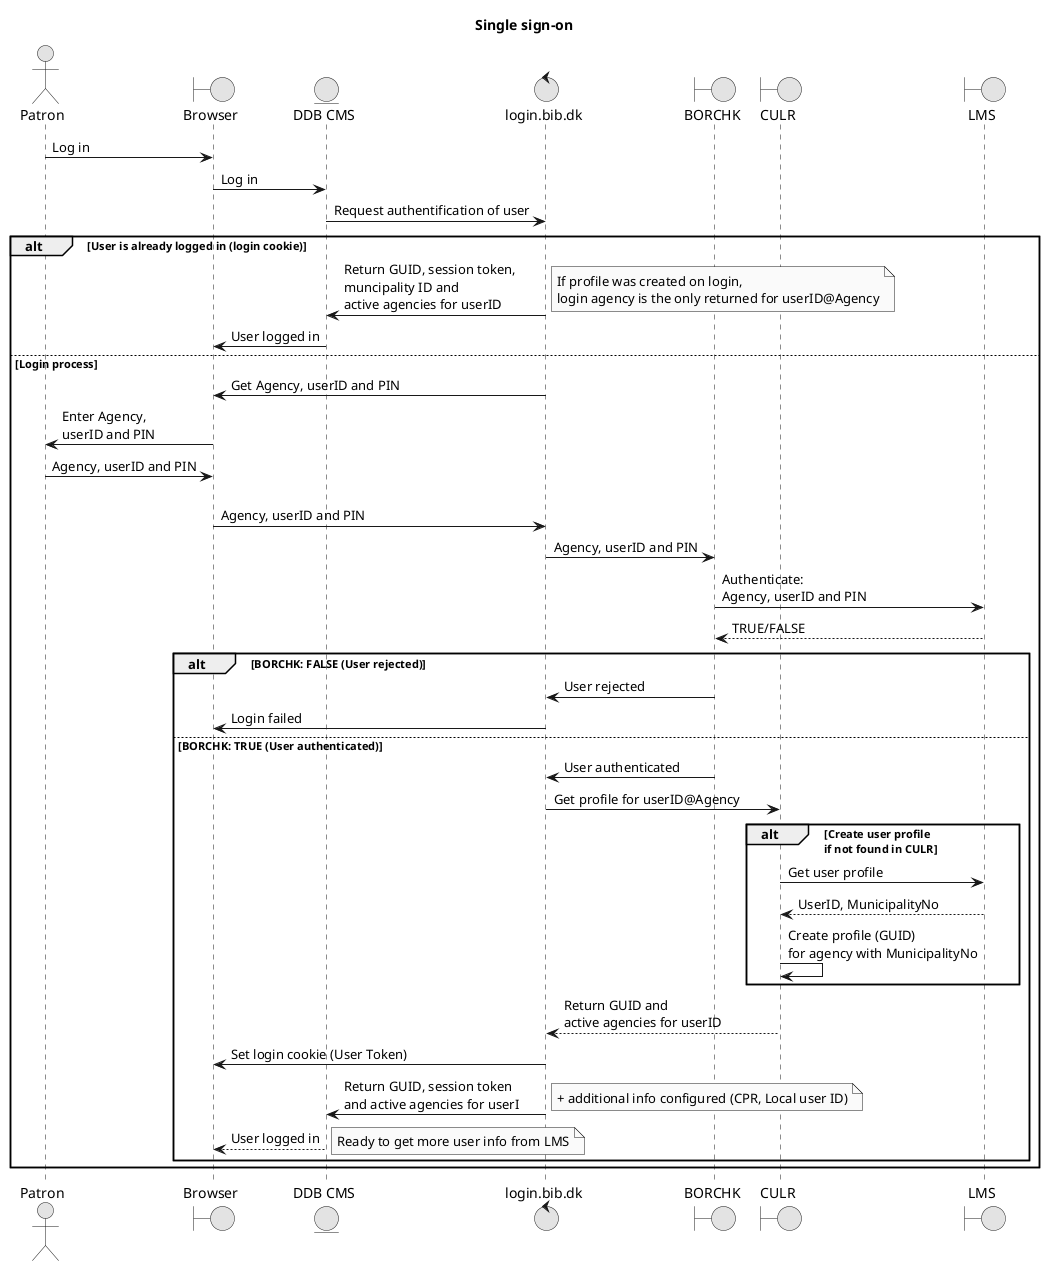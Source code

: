 @startuml

title Single sign-on

' Skinparams '
skinparam monochrome true

' Participants
actor Patron
boundary Browser
entity DDBCMS as "DDB CMS"
control login.bib.dk /' "AccessPlatform" '/
boundary BORCHK /' as "Borrower Check" '/
            
boundary CULR
boundary LMS /'as "Library Management System" '/

Patron->Browser: Log in
Browser->DDBCMS: Log in
DDBCMS->login.bib.dk: Request authentification of user

alt User is already logged in (login cookie)
    login.bib.dk->DDBCMS: Return GUID, session token, \nmuncipality ID and \nactive agencies for userID
            note right: If profile was created on login, \nlogin agency is the only returned for userID@Agency
    DDBCMS->Browser: User logged in
else Login process
    login.bib.dk->Browser: Get Agency, userID and PIN
    Browser->Patron: Enter Agency,\nuserID and PIN
    Patron->Browser: Agency, userID and PIN
    Browser->login.bib.dk: \nAgency, userID and PIN

    login.bib.dk->BORCHK: Agency, userID and PIN

    BORCHK->LMS: Authenticate: \nAgency, userID and PIN
    LMS-->BORCHK: TRUE/FALSE

    alt BORCHK: FALSE (User rejected)
        BORCHK->login.bib.dk: User rejected
        login.bib.dk->Browser: Login failed
    else BORCHK: TRUE (User authenticated)
        BORCHK->login.bib.dk: User authenticated
        login.bib.dk->CULR: Get profile for userID@Agency
                               
            'note right: Profile with new GUID for userID@Agency \nis created if user not found in CULR. \nMuncipalityNo requested from LMS
            alt Create user profile \nif not found in CULR
                CULR -> LMS: Get user profile
                CULR <-- LMS: UserID, MunicipalityNo
                CULR->CULR: Create profile (GUID) \nfor agency with MunicipalityNo
            end
        login.bib.dk<--CULR: Return GUID and \nactive agencies for userID
        login.bib.dk->Browser: Set login cookie (User Token)
        login.bib.dk->DDBCMS: Return GUID, session token\nand active agencies for userI
            note right:+ additional info configured (CPR, Local user ID)
        DDBCMS-->Browser: User logged in
            note right: Ready to get more user info from LMS
    end
end
@enduml
